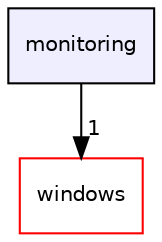 digraph "monitoring" {
  compound=true
  node [ fontsize="10", fontname="Helvetica"];
  edge [ labelfontsize="10", labelfontname="Helvetica"];
  dir_62029a7095150ca557d10310a8fae4d0 [shape=box, label="monitoring", style="filled", fillcolor="#eeeeff", pencolor="black", URL="dir_62029a7095150ca557d10310a8fae4d0.html"];
  dir_fe549de2418b81853b5f194edb4a7f34 [shape=box label="windows" fillcolor="white" style="filled" color="red" URL="dir_fe549de2418b81853b5f194edb4a7f34.html"];
  dir_62029a7095150ca557d10310a8fae4d0->dir_fe549de2418b81853b5f194edb4a7f34 [headlabel="1", labeldistance=1.5 headhref="dir_000000_000001.html"];
}
